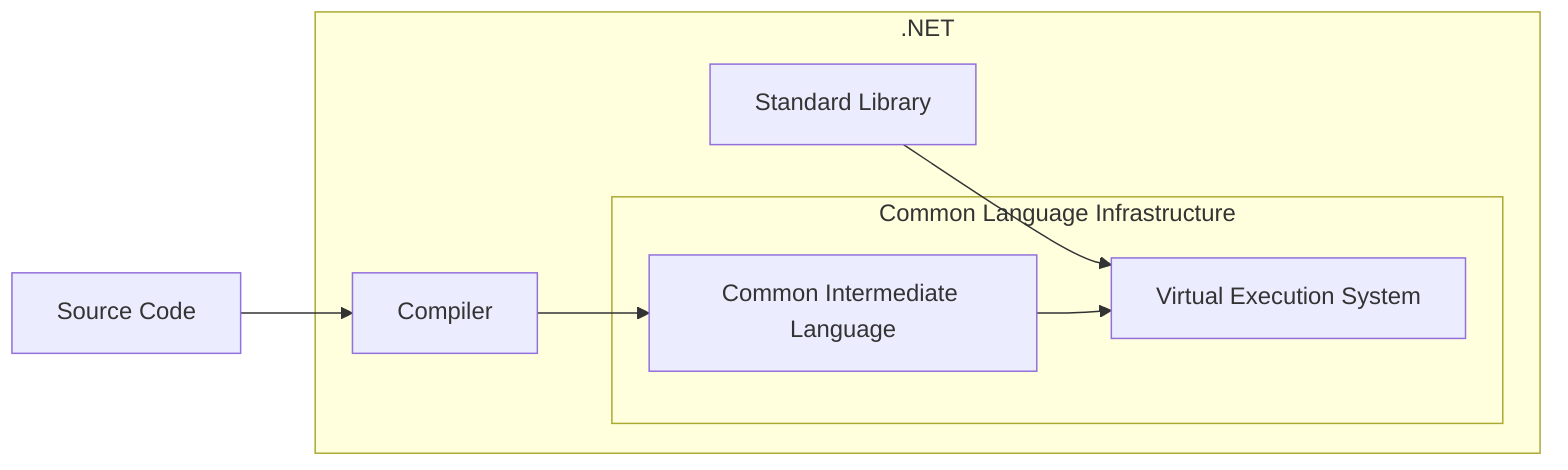 flowchart LR
  cs_src[Source Code] --> cs_cc
  subgraph dotnet[.NET]
    cs_cc[Compiler]
    cs_cc --> cli_cil
    dotnet_std[Standard Library] --> cli_ves
    subgraph cli[Common Language Infrastructure]
      cli_cil[Common Intermediate Language] --> cli_ves[Virtual Execution System]
    end
  end